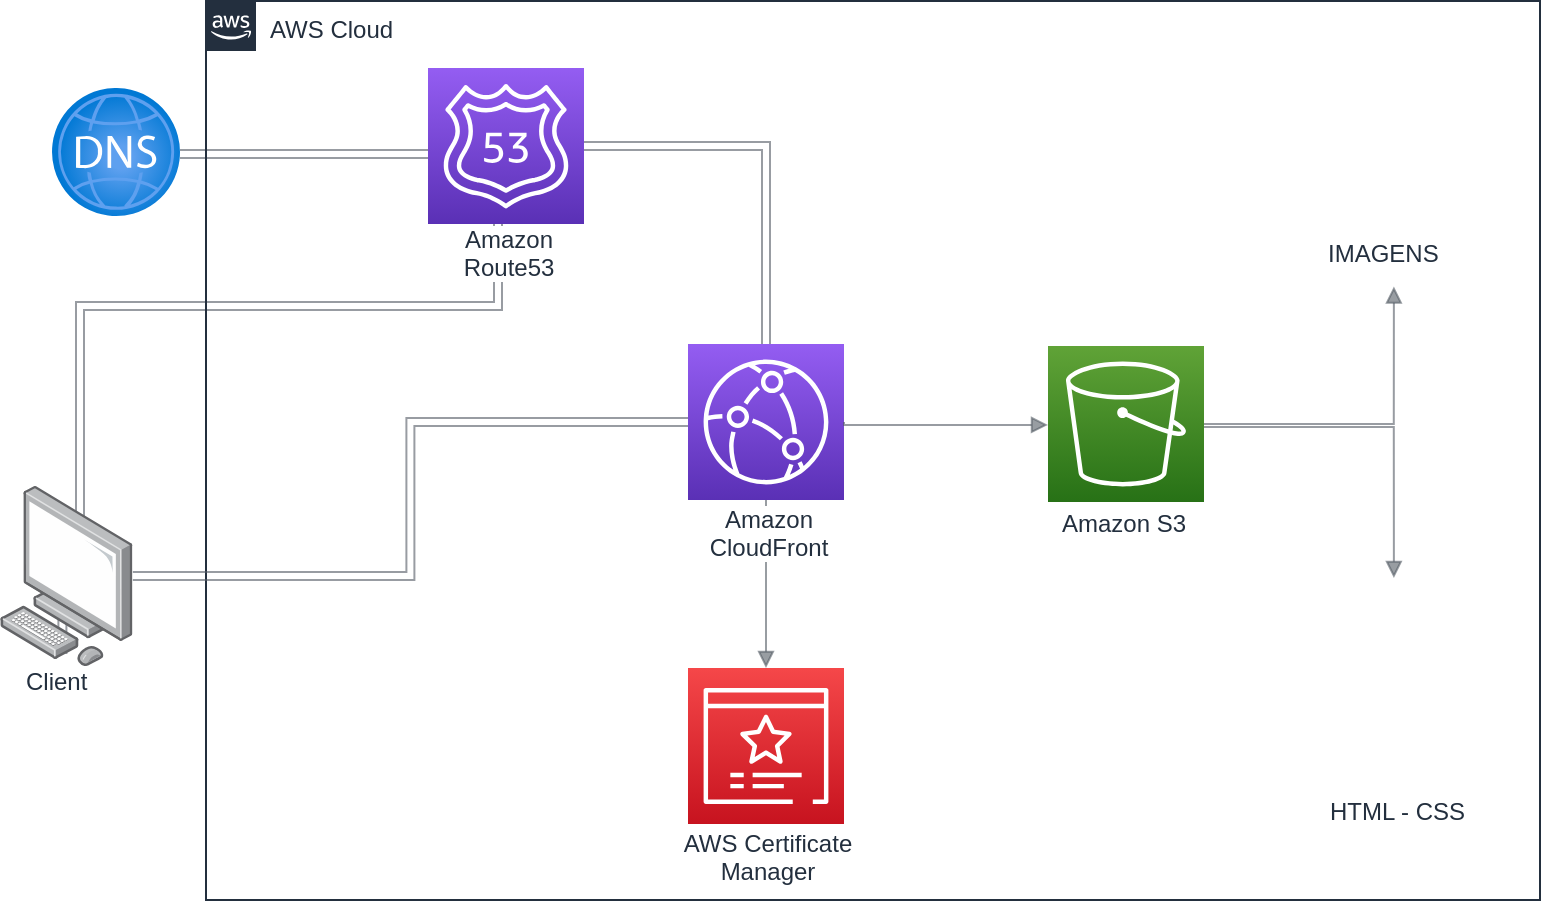 <mxfile version="20.4.0" type="github">
  <diagram id="Ht1M8jgEwFfnCIfOTk4-" name="Page-1">
    <mxGraphModel dx="823" dy="1301" grid="0" gridSize="10" guides="1" tooltips="1" connect="1" arrows="1" fold="1" page="1" pageScale="1" pageWidth="1169" pageHeight="827" background="#ffffff" math="0" shadow="0">
      <root>
        <mxCell id="0" />
        <mxCell id="1" parent="0" />
        <mxCell id="QOjSqn35CtUO5GJdzT69-24" value="" style="edgeStyle=orthogonalEdgeStyle;html=1;endArrow=block;elbow=vertical;startArrow=block;startFill=1;endFill=1;strokeColor=#545B64;rounded=0;strokeWidth=1;fontSize=11;endSize=6;opacity=60;shape=link;entryX=0;entryY=0.5;entryDx=0;entryDy=0;entryPerimeter=0;" edge="1" parent="1" source="QOjSqn35CtUO5GJdzT69-4">
          <mxGeometry width="100" relative="1" as="geometry">
            <mxPoint x="206" y="-715" as="sourcePoint" />
            <mxPoint x="360" y="-716.0" as="targetPoint" />
            <Array as="points">
              <mxPoint x="244" y="-716" />
              <mxPoint x="244" y="-716" />
            </Array>
          </mxGeometry>
        </mxCell>
        <mxCell id="QOjSqn35CtUO5GJdzT69-23" value="" style="edgeStyle=orthogonalEdgeStyle;html=1;endArrow=block;elbow=vertical;startArrow=block;startFill=1;endFill=1;strokeColor=#545B64;rounded=0;strokeWidth=1;fontSize=11;endSize=6;opacity=60;shape=link;entryX=0.5;entryY=0;entryDx=0;entryDy=0;exitX=0.5;exitY=0;exitDx=0;exitDy=0;" edge="1" parent="1" source="QOjSqn35CtUO5GJdzT69-2" target="QOjSqn35CtUO5GJdzT69-7">
          <mxGeometry width="100" relative="1" as="geometry">
            <mxPoint x="210" y="-520" as="sourcePoint" />
            <mxPoint x="400" y="-640" as="targetPoint" />
            <Array as="points">
              <mxPoint x="151" y="-500" />
              <mxPoint x="160" y="-500" />
              <mxPoint x="160" y="-640" />
              <mxPoint x="369" y="-640" />
            </Array>
          </mxGeometry>
        </mxCell>
        <mxCell id="UEzPUAAOIrF-is8g5C7q-175" value="AWS Cloud" style="points=[[0,0],[0.25,0],[0.5,0],[0.75,0],[1,0],[1,0.25],[1,0.5],[1,0.75],[1,1],[0.75,1],[0.5,1],[0.25,1],[0,1],[0,0.75],[0,0.5],[0,0.25]];outlineConnect=0;gradientColor=none;html=1;whiteSpace=wrap;fontSize=12;fontStyle=0;shape=mxgraph.aws4.group;grIcon=mxgraph.aws4.group_aws_cloud_alt;strokeColor=#232F3E;fillColor=none;verticalAlign=top;align=left;spacingLeft=30;fontColor=#232F3E;dashed=0;labelBackgroundColor=#ffffff;container=1;pointerEvents=0;collapsible=0;recursiveResize=0;" parent="1" vertex="1">
          <mxGeometry x="223" y="-792.5" width="667" height="449.5" as="geometry" />
        </mxCell>
        <mxCell id="QOjSqn35CtUO5GJdzT69-45" value="" style="edgeStyle=orthogonalEdgeStyle;html=1;endArrow=block;elbow=vertical;startArrow=none;endFill=1;strokeColor=#545B64;rounded=0;strokeWidth=1;fontSize=11;endSize=6;opacity=60;entryX=0.5;entryY=0;entryDx=0;entryDy=0;entryPerimeter=0;exitX=0.5;exitY=0;exitDx=0;exitDy=0;" edge="1" parent="UEzPUAAOIrF-is8g5C7q-175" source="QOjSqn35CtUO5GJdzT69-20" target="QOjSqn35CtUO5GJdzT69-41">
          <mxGeometry width="100" relative="1" as="geometry">
            <mxPoint x="241" y="222.5" as="sourcePoint" />
            <mxPoint x="341" y="222.5" as="targetPoint" />
            <Array as="points">
              <mxPoint x="280" y="263" />
              <mxPoint x="280" y="263" />
            </Array>
          </mxGeometry>
        </mxCell>
        <mxCell id="QOjSqn35CtUO5GJdzT69-26" value="" style="group" vertex="1" connectable="0" parent="UEzPUAAOIrF-is8g5C7q-175">
          <mxGeometry x="241" y="171.5" width="78" height="96.25" as="geometry" />
        </mxCell>
        <mxCell id="QOjSqn35CtUO5GJdzT69-19" value="" style="sketch=0;points=[[0,0,0],[0.25,0,0],[0.5,0,0],[0.75,0,0],[1,0,0],[0,1,0],[0.25,1,0],[0.5,1,0],[0.75,1,0],[1,1,0],[0,0.25,0],[0,0.5,0],[0,0.75,0],[1,0.25,0],[1,0.5,0],[1,0.75,0]];outlineConnect=0;fontColor=#232F3E;gradientColor=#945DF2;gradientDirection=north;fillColor=#5A30B5;strokeColor=#ffffff;dashed=0;verticalLabelPosition=bottom;verticalAlign=top;align=center;html=1;fontSize=12;fontStyle=0;aspect=fixed;shape=mxgraph.aws4.resourceIcon;resIcon=mxgraph.aws4.cloudfront;" vertex="1" parent="QOjSqn35CtUO5GJdzT69-26">
          <mxGeometry width="78" height="78" as="geometry" />
        </mxCell>
        <mxCell id="QOjSqn35CtUO5GJdzT69-20" value="&lt;div style=&quot;text-align: center;&quot;&gt;&lt;span style=&quot;background-color: rgb(255, 255, 255); color: rgb(35, 47, 62);&quot;&gt;Amazon CloudFront&lt;/span&gt;&lt;/div&gt;" style="text;whiteSpace=wrap;html=1;" vertex="1" parent="QOjSqn35CtUO5GJdzT69-26">
          <mxGeometry x="4.5" y="73.75" width="69" height="22.5" as="geometry" />
        </mxCell>
        <mxCell id="QOjSqn35CtUO5GJdzT69-28" value="" style="group" vertex="1" connectable="0" parent="UEzPUAAOIrF-is8g5C7q-175">
          <mxGeometry x="111" y="33.5" width="78" height="100.5" as="geometry" />
        </mxCell>
        <mxCell id="QOjSqn35CtUO5GJdzT69-35" value="" style="group" vertex="1" connectable="0" parent="QOjSqn35CtUO5GJdzT69-28">
          <mxGeometry width="78" height="94.5" as="geometry" />
        </mxCell>
        <mxCell id="QOjSqn35CtUO5GJdzT69-5" value="" style="sketch=0;points=[[0,0,0],[0.25,0,0],[0.5,0,0],[0.75,0,0],[1,0,0],[0,1,0],[0.25,1,0],[0.5,1,0],[0.75,1,0],[1,1,0],[0,0.25,0],[0,0.5,0],[0,0.75,0],[1,0.25,0],[1,0.5,0],[1,0.75,0]];outlineConnect=0;fontColor=#232F3E;gradientColor=#945DF2;gradientDirection=north;fillColor=#5A30B5;strokeColor=#ffffff;dashed=0;verticalLabelPosition=bottom;verticalAlign=top;align=center;html=1;fontSize=12;fontStyle=0;aspect=fixed;shape=mxgraph.aws4.resourceIcon;resIcon=mxgraph.aws4.route_53;" vertex="1" parent="QOjSqn35CtUO5GJdzT69-35">
          <mxGeometry width="78" height="78" as="geometry" />
        </mxCell>
        <mxCell id="QOjSqn35CtUO5GJdzT69-7" value="&lt;div style=&quot;text-align: center;&quot;&gt;&lt;span style=&quot;background-color: rgb(255, 255, 255); color: rgb(35, 47, 62);&quot;&gt;Amazon Route53&lt;/span&gt;&lt;/div&gt;" style="text;whiteSpace=wrap;html=1;" vertex="1" parent="QOjSqn35CtUO5GJdzT69-35">
          <mxGeometry x="4.5" y="72" width="69" height="22.5" as="geometry" />
        </mxCell>
        <mxCell id="QOjSqn35CtUO5GJdzT69-10" style="edgeStyle=orthogonalEdgeStyle;rounded=0;orthogonalLoop=1;jettySize=auto;html=1;exitX=0.5;exitY=1;exitDx=0;exitDy=0;" edge="1" parent="QOjSqn35CtUO5GJdzT69-35" source="QOjSqn35CtUO5GJdzT69-7" target="QOjSqn35CtUO5GJdzT69-7">
          <mxGeometry relative="1" as="geometry" />
        </mxCell>
        <mxCell id="QOjSqn35CtUO5GJdzT69-40" value="" style="edgeStyle=orthogonalEdgeStyle;html=1;endArrow=block;elbow=vertical;startArrow=none;endFill=1;strokeColor=#545B64;rounded=0;strokeWidth=1;fontSize=11;endSize=6;opacity=60;exitX=1;exitY=0.5;exitDx=0;exitDy=0;exitPerimeter=0;" edge="1" parent="UEzPUAAOIrF-is8g5C7q-175">
          <mxGeometry width="100" relative="1" as="geometry">
            <mxPoint x="319" y="210.5" as="sourcePoint" />
            <mxPoint x="421" y="211.978" as="targetPoint" />
            <Array as="points">
              <mxPoint x="319" y="212" />
            </Array>
          </mxGeometry>
        </mxCell>
        <mxCell id="QOjSqn35CtUO5GJdzT69-41" value="" style="sketch=0;points=[[0,0,0],[0.25,0,0],[0.5,0,0],[0.75,0,0],[1,0,0],[0,1,0],[0.25,1,0],[0.5,1,0],[0.75,1,0],[1,1,0],[0,0.25,0],[0,0.5,0],[0,0.75,0],[1,0.25,0],[1,0.5,0],[1,0.75,0]];outlineConnect=0;fontColor=#232F3E;gradientColor=#F54749;gradientDirection=north;fillColor=#C7131F;strokeColor=#ffffff;dashed=0;verticalLabelPosition=bottom;verticalAlign=top;align=center;html=1;fontSize=12;fontStyle=0;aspect=fixed;shape=mxgraph.aws4.resourceIcon;resIcon=mxgraph.aws4.certificate_manager_3;" vertex="1" parent="UEzPUAAOIrF-is8g5C7q-175">
          <mxGeometry x="241" y="333.5" width="78" height="78" as="geometry" />
        </mxCell>
        <mxCell id="QOjSqn35CtUO5GJdzT69-42" value="&lt;div style=&quot;text-align: center;&quot;&gt;&lt;span style=&quot;background-color: rgb(255, 255, 255); color: rgb(35, 47, 62);&quot;&gt;AWS Certificate Manager&lt;/span&gt;&lt;/div&gt;" style="text;whiteSpace=wrap;html=1;" vertex="1" parent="UEzPUAAOIrF-is8g5C7q-175">
          <mxGeometry x="228.25" y="407.5" width="103.5" height="26.75" as="geometry" />
        </mxCell>
        <mxCell id="QOjSqn35CtUO5GJdzT69-44" value="" style="edgeStyle=orthogonalEdgeStyle;html=1;endArrow=block;elbow=vertical;startArrow=block;startFill=1;endFill=1;strokeColor=#545B64;rounded=0;strokeWidth=1;fontSize=11;endSize=6;opacity=60;shape=link;exitX=1;exitY=0.5;exitDx=0;exitDy=0;exitPerimeter=0;entryX=0.5;entryY=0;entryDx=0;entryDy=0;entryPerimeter=0;" edge="1" parent="UEzPUAAOIrF-is8g5C7q-175" source="QOjSqn35CtUO5GJdzT69-5" target="QOjSqn35CtUO5GJdzT69-19">
          <mxGeometry width="100" relative="1" as="geometry">
            <mxPoint x="241" y="222.5" as="sourcePoint" />
            <mxPoint x="341" y="222.5" as="targetPoint" />
          </mxGeometry>
        </mxCell>
        <mxCell id="QOjSqn35CtUO5GJdzT69-47" value="" style="shape=image;html=1;verticalAlign=top;verticalLabelPosition=bottom;labelBackgroundColor=#ffffff;imageAspect=0;aspect=fixed;image=https://cdn1.iconfinder.com/data/icons/office-icons-17/512/ilustracoes_04-14-128.png;fontSize=11;" vertex="1" parent="UEzPUAAOIrF-is8g5C7q-175">
          <mxGeometry x="539.75" y="293.5" width="106.5" height="106.5" as="geometry" />
        </mxCell>
        <mxCell id="QOjSqn35CtUO5GJdzT69-48" value="" style="shape=image;html=1;verticalAlign=top;verticalLabelPosition=bottom;labelBackgroundColor=#ffffff;imageAspect=0;aspect=fixed;image=https://cdn4.iconfinder.com/data/icons/48-bubbles/48/20.Photos-128.png;fontSize=11;" vertex="1" parent="UEzPUAAOIrF-is8g5C7q-175">
          <mxGeometry x="555.38" y="33.5" width="88.25" height="88.25" as="geometry" />
        </mxCell>
        <mxCell id="QOjSqn35CtUO5GJdzT69-49" value="" style="edgeStyle=orthogonalEdgeStyle;html=1;endArrow=block;elbow=vertical;startArrow=none;endFill=1;strokeColor=#545B64;rounded=0;strokeWidth=1;fontSize=11;endSize=6;opacity=60;" edge="1" parent="UEzPUAAOIrF-is8g5C7q-175">
          <mxGeometry width="100" relative="1" as="geometry">
            <mxPoint x="492.0" y="212.974" as="sourcePoint" />
            <mxPoint x="593.947" y="288.5" as="targetPoint" />
            <Array as="points">
              <mxPoint x="594" y="213" />
            </Array>
          </mxGeometry>
        </mxCell>
        <mxCell id="QOjSqn35CtUO5GJdzT69-51" value="" style="edgeStyle=orthogonalEdgeStyle;html=1;endArrow=block;elbow=vertical;startArrow=none;endFill=1;strokeColor=#545B64;rounded=0;strokeWidth=1;fontSize=11;endSize=6;opacity=60;" edge="1" parent="UEzPUAAOIrF-is8g5C7q-175">
          <mxGeometry width="100" relative="1" as="geometry">
            <mxPoint x="492.0" y="211.5" as="sourcePoint" />
            <mxPoint x="593.947" y="142.75" as="targetPoint" />
            <Array as="points">
              <mxPoint x="594" y="212" />
            </Array>
          </mxGeometry>
        </mxCell>
        <mxCell id="QOjSqn35CtUO5GJdzT69-43" value="" style="group" vertex="1" connectable="0" parent="UEzPUAAOIrF-is8g5C7q-175">
          <mxGeometry x="421" y="172.5" width="78" height="101.25" as="geometry" />
        </mxCell>
        <mxCell id="QOjSqn35CtUO5GJdzT69-27" value="&lt;div style=&quot;text-align: center;&quot;&gt;&lt;span style=&quot;color: rgb(35, 47, 62); background-color: rgb(255, 255, 255);&quot;&gt;Amazon S3&lt;/span&gt;&lt;br&gt;&lt;/div&gt;" style="text;whiteSpace=wrap;html=1;" vertex="1" parent="QOjSqn35CtUO5GJdzT69-43">
          <mxGeometry x="4.5" y="74.5" width="69" height="26.75" as="geometry" />
        </mxCell>
        <mxCell id="QOjSqn35CtUO5GJdzT69-33" value="" style="sketch=0;points=[[0,0,0],[0.25,0,0],[0.5,0,0],[0.75,0,0],[1,0,0],[0,1,0],[0.25,1,0],[0.5,1,0],[0.75,1,0],[1,1,0],[0,0.25,0],[0,0.5,0],[0,0.75,0],[1,0.25,0],[1,0.5,0],[1,0.75,0]];outlineConnect=0;fontColor=#232F3E;gradientColor=#60A337;gradientDirection=north;fillColor=#277116;strokeColor=#ffffff;dashed=0;verticalLabelPosition=bottom;verticalAlign=top;align=center;html=1;fontSize=12;fontStyle=0;aspect=fixed;shape=mxgraph.aws4.resourceIcon;resIcon=mxgraph.aws4.s3;" vertex="1" parent="QOjSqn35CtUO5GJdzT69-43">
          <mxGeometry width="78" height="78" as="geometry" />
        </mxCell>
        <mxCell id="QOjSqn35CtUO5GJdzT69-53" value="&lt;div style=&quot;text-align: center;&quot;&gt;&lt;font color=&quot;#232f3e&quot;&gt;&lt;span style=&quot;background-color: rgb(255, 255, 255);&quot;&gt;HTML - CSS&lt;/span&gt;&lt;/font&gt;&lt;/div&gt;" style="text;whiteSpace=wrap;html=1;" vertex="1" parent="UEzPUAAOIrF-is8g5C7q-175">
          <mxGeometry x="560" y="391.5" width="79" height="26.75" as="geometry" />
        </mxCell>
        <mxCell id="QOjSqn35CtUO5GJdzT69-52" value="&lt;div style=&quot;text-align: center;&quot;&gt;&lt;span style=&quot;color: rgb(35, 47, 62); background-color: rgb(255, 255, 255);&quot;&gt;IMAGENS&lt;/span&gt;&lt;br&gt;&lt;/div&gt;" style="text;whiteSpace=wrap;html=1;" vertex="1" parent="UEzPUAAOIrF-is8g5C7q-175">
          <mxGeometry x="558.5" y="112" width="69" height="26.75" as="geometry" />
        </mxCell>
        <mxCell id="QOjSqn35CtUO5GJdzT69-4" value="" style="aspect=fixed;html=1;points=[];align=center;image;fontSize=12;image=img/lib/azure2/networking/DNS_Zones.svg;" vertex="1" parent="1">
          <mxGeometry x="146.0" y="-749" width="64" height="64" as="geometry" />
        </mxCell>
        <mxCell id="QOjSqn35CtUO5GJdzT69-25" value="" style="edgeStyle=orthogonalEdgeStyle;html=1;endArrow=block;elbow=vertical;startArrow=block;startFill=1;endFill=1;strokeColor=#545B64;rounded=0;strokeWidth=1;fontSize=11;endSize=6;opacity=60;shape=link;" edge="1" parent="1" source="QOjSqn35CtUO5GJdzT69-1" target="QOjSqn35CtUO5GJdzT69-19">
          <mxGeometry width="100" relative="1" as="geometry">
            <mxPoint x="430" y="-690" as="sourcePoint" />
            <mxPoint x="530" y="-690" as="targetPoint" />
          </mxGeometry>
        </mxCell>
        <mxCell id="QOjSqn35CtUO5GJdzT69-31" value="" style="group" vertex="1" connectable="0" parent="1">
          <mxGeometry x="120" y="-550" width="66.41" height="106" as="geometry" />
        </mxCell>
        <mxCell id="QOjSqn35CtUO5GJdzT69-32" value="" style="group" vertex="1" connectable="0" parent="QOjSqn35CtUO5GJdzT69-31">
          <mxGeometry width="66.41" height="104" as="geometry" />
        </mxCell>
        <mxCell id="QOjSqn35CtUO5GJdzT69-1" value="" style="points=[];aspect=fixed;html=1;align=center;shadow=0;dashed=0;image;image=img/lib/allied_telesis/computer_and_terminals/Personal_Computer.svg;" vertex="1" parent="QOjSqn35CtUO5GJdzT69-32">
          <mxGeometry width="66.41" height="90" as="geometry" />
        </mxCell>
        <mxCell id="QOjSqn35CtUO5GJdzT69-2" value="&lt;span style=&quot;color: rgb(35, 47, 62); font-family: Helvetica; font-size: 12px; font-style: normal; font-variant-ligatures: normal; font-variant-caps: normal; font-weight: 400; letter-spacing: normal; orphans: 2; text-align: left; text-indent: 0px; text-transform: none; widows: 2; word-spacing: 0px; -webkit-text-stroke-width: 0px; background-color: rgb(255, 255, 255); text-decoration-thickness: initial; text-decoration-style: initial; text-decoration-color: initial; float: none; display: inline !important;&quot;&gt;Client&lt;/span&gt;" style="text;whiteSpace=wrap;html=1;" vertex="1" parent="QOjSqn35CtUO5GJdzT69-32">
          <mxGeometry x="11.2" y="84" width="40" height="20" as="geometry" />
        </mxCell>
      </root>
    </mxGraphModel>
  </diagram>
</mxfile>
